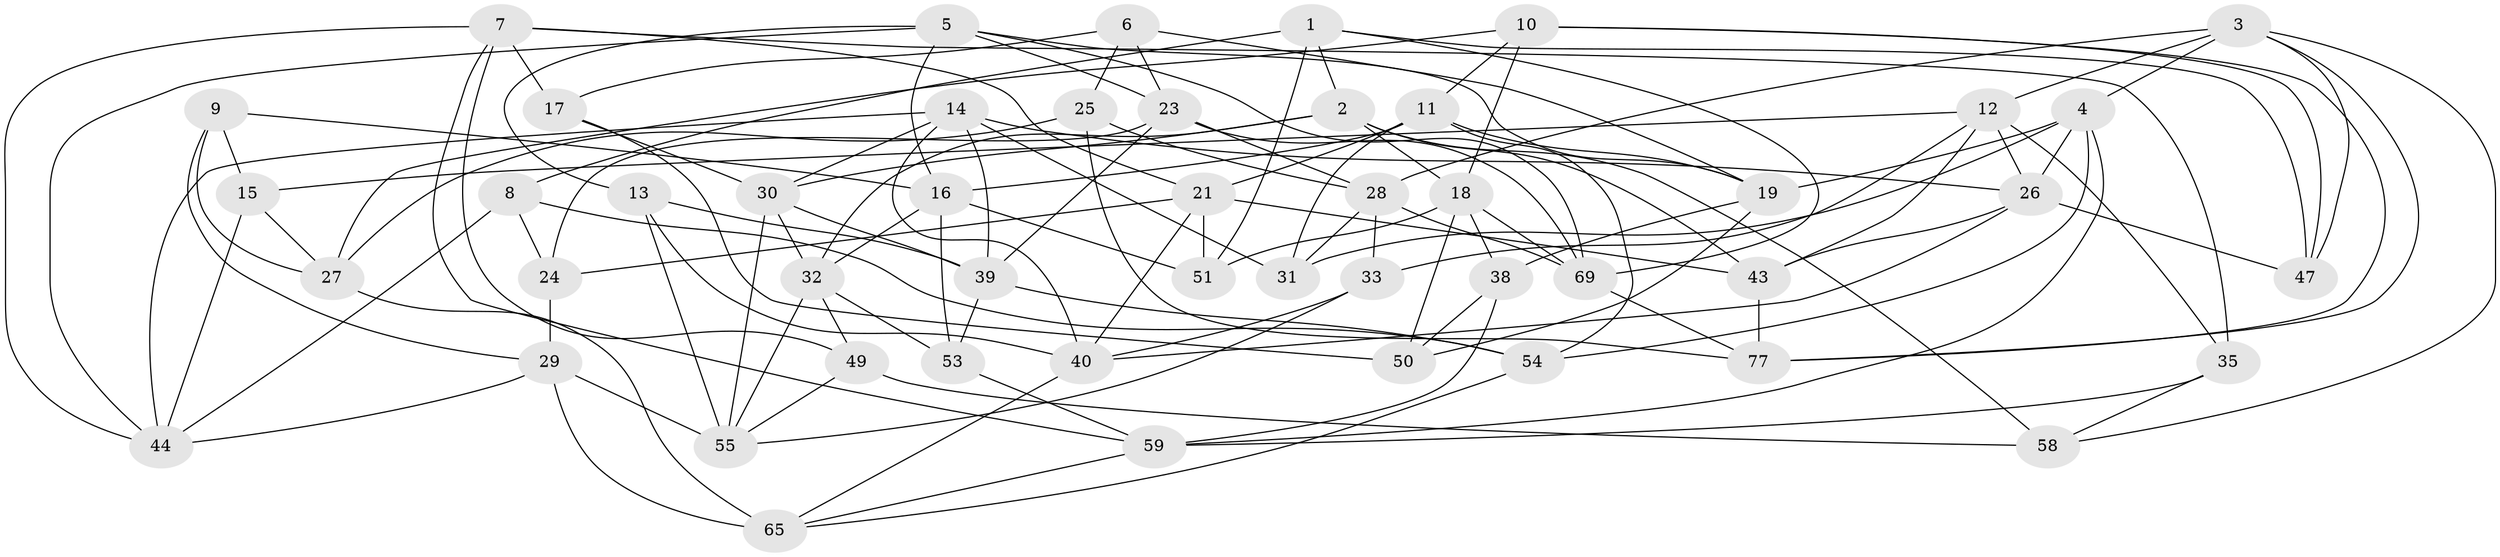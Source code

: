 // original degree distribution, {4: 1.0}
// Generated by graph-tools (version 1.1) at 2025/42/03/06/25 10:42:24]
// undirected, 49 vertices, 125 edges
graph export_dot {
graph [start="1"]
  node [color=gray90,style=filled];
  1 [super="+34"];
  2 [super="+75"];
  3 [super="+60"];
  4 [super="+20"];
  5 [super="+36"];
  6;
  7 [super="+63"];
  8 [super="+70"];
  9;
  10 [super="+42"];
  11 [super="+64"];
  12 [super="+66"];
  13;
  14 [super="+56"];
  15;
  16 [super="+68"];
  17;
  18 [super="+62"];
  19 [super="+22"];
  21 [super="+57"];
  23 [super="+76"];
  24;
  25;
  26 [super="+46"];
  27 [super="+48"];
  28 [super="+52"];
  29 [super="+37"];
  30 [super="+45"];
  31;
  32 [super="+78"];
  33;
  35;
  38;
  39 [super="+71"];
  40 [super="+41"];
  43 [super="+67"];
  44 [super="+74"];
  47;
  49;
  50;
  51;
  53;
  54 [super="+61"];
  55 [super="+79"];
  58;
  59 [super="+73"];
  65 [super="+80"];
  69 [super="+72"];
  77 [super="+81"];
  1 -- 47;
  1 -- 69;
  1 -- 8 [weight=2];
  1 -- 2;
  1 -- 51;
  2 -- 30;
  2 -- 32;
  2 -- 18;
  2 -- 58;
  2 -- 43;
  3 -- 77;
  3 -- 28;
  3 -- 58;
  3 -- 47;
  3 -- 12;
  3 -- 4;
  4 -- 59;
  4 -- 26;
  4 -- 19;
  4 -- 31;
  4 -- 54;
  5 -- 16;
  5 -- 13;
  5 -- 44;
  5 -- 19;
  5 -- 69;
  5 -- 23;
  6 -- 23;
  6 -- 25;
  6 -- 17;
  6 -- 19;
  7 -- 17;
  7 -- 35;
  7 -- 49;
  7 -- 59;
  7 -- 44;
  7 -- 21;
  8 -- 54 [weight=2];
  8 -- 44;
  8 -- 24;
  9 -- 15;
  9 -- 29;
  9 -- 16;
  9 -- 27;
  10 -- 47;
  10 -- 11;
  10 -- 18;
  10 -- 27 [weight=2];
  10 -- 77;
  11 -- 54;
  11 -- 31;
  11 -- 16;
  11 -- 19;
  11 -- 21;
  12 -- 33;
  12 -- 15;
  12 -- 26;
  12 -- 35;
  12 -- 43;
  13 -- 55;
  13 -- 40;
  13 -- 39;
  14 -- 44;
  14 -- 31;
  14 -- 26;
  14 -- 40;
  14 -- 30;
  14 -- 39;
  15 -- 27;
  15 -- 44;
  16 -- 53;
  16 -- 32;
  16 -- 51;
  17 -- 50;
  17 -- 30;
  18 -- 50;
  18 -- 51;
  18 -- 38;
  18 -- 69;
  19 -- 38;
  19 -- 50;
  21 -- 24;
  21 -- 51;
  21 -- 43;
  21 -- 40;
  23 -- 24;
  23 -- 69;
  23 -- 28;
  23 -- 39;
  24 -- 29;
  25 -- 77;
  25 -- 28;
  25 -- 27;
  26 -- 43;
  26 -- 47;
  26 -- 40;
  27 -- 65;
  28 -- 33;
  28 -- 69;
  28 -- 31;
  29 -- 65 [weight=2];
  29 -- 44;
  29 -- 55;
  30 -- 55;
  30 -- 32;
  30 -- 39;
  32 -- 53;
  32 -- 49;
  32 -- 55;
  33 -- 55;
  33 -- 40;
  35 -- 58;
  35 -- 59;
  38 -- 50;
  38 -- 59;
  39 -- 53;
  39 -- 54;
  40 -- 65;
  43 -- 77 [weight=2];
  49 -- 58;
  49 -- 55;
  53 -- 59;
  54 -- 65;
  59 -- 65;
  69 -- 77;
}
